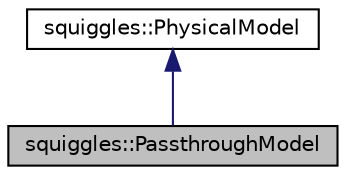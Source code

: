 digraph "squiggles::PassthroughModel"
{
 // LATEX_PDF_SIZE
  edge [fontname="Helvetica",fontsize="10",labelfontname="Helvetica",labelfontsize="10"];
  node [fontname="Helvetica",fontsize="10",shape=record];
  Node1 [label="squiggles::PassthroughModel",height=0.2,width=0.4,color="black", fillcolor="grey75", style="filled", fontcolor="black",tooltip=" "];
  Node2 -> Node1 [dir="back",color="midnightblue",fontsize="10",style="solid",fontname="Helvetica"];
  Node2 [label="squiggles::PhysicalModel",height=0.2,width=0.4,color="black", fillcolor="white", style="filled",URL="$classsquiggles_1_1PhysicalModel.html",tooltip=" "];
}
